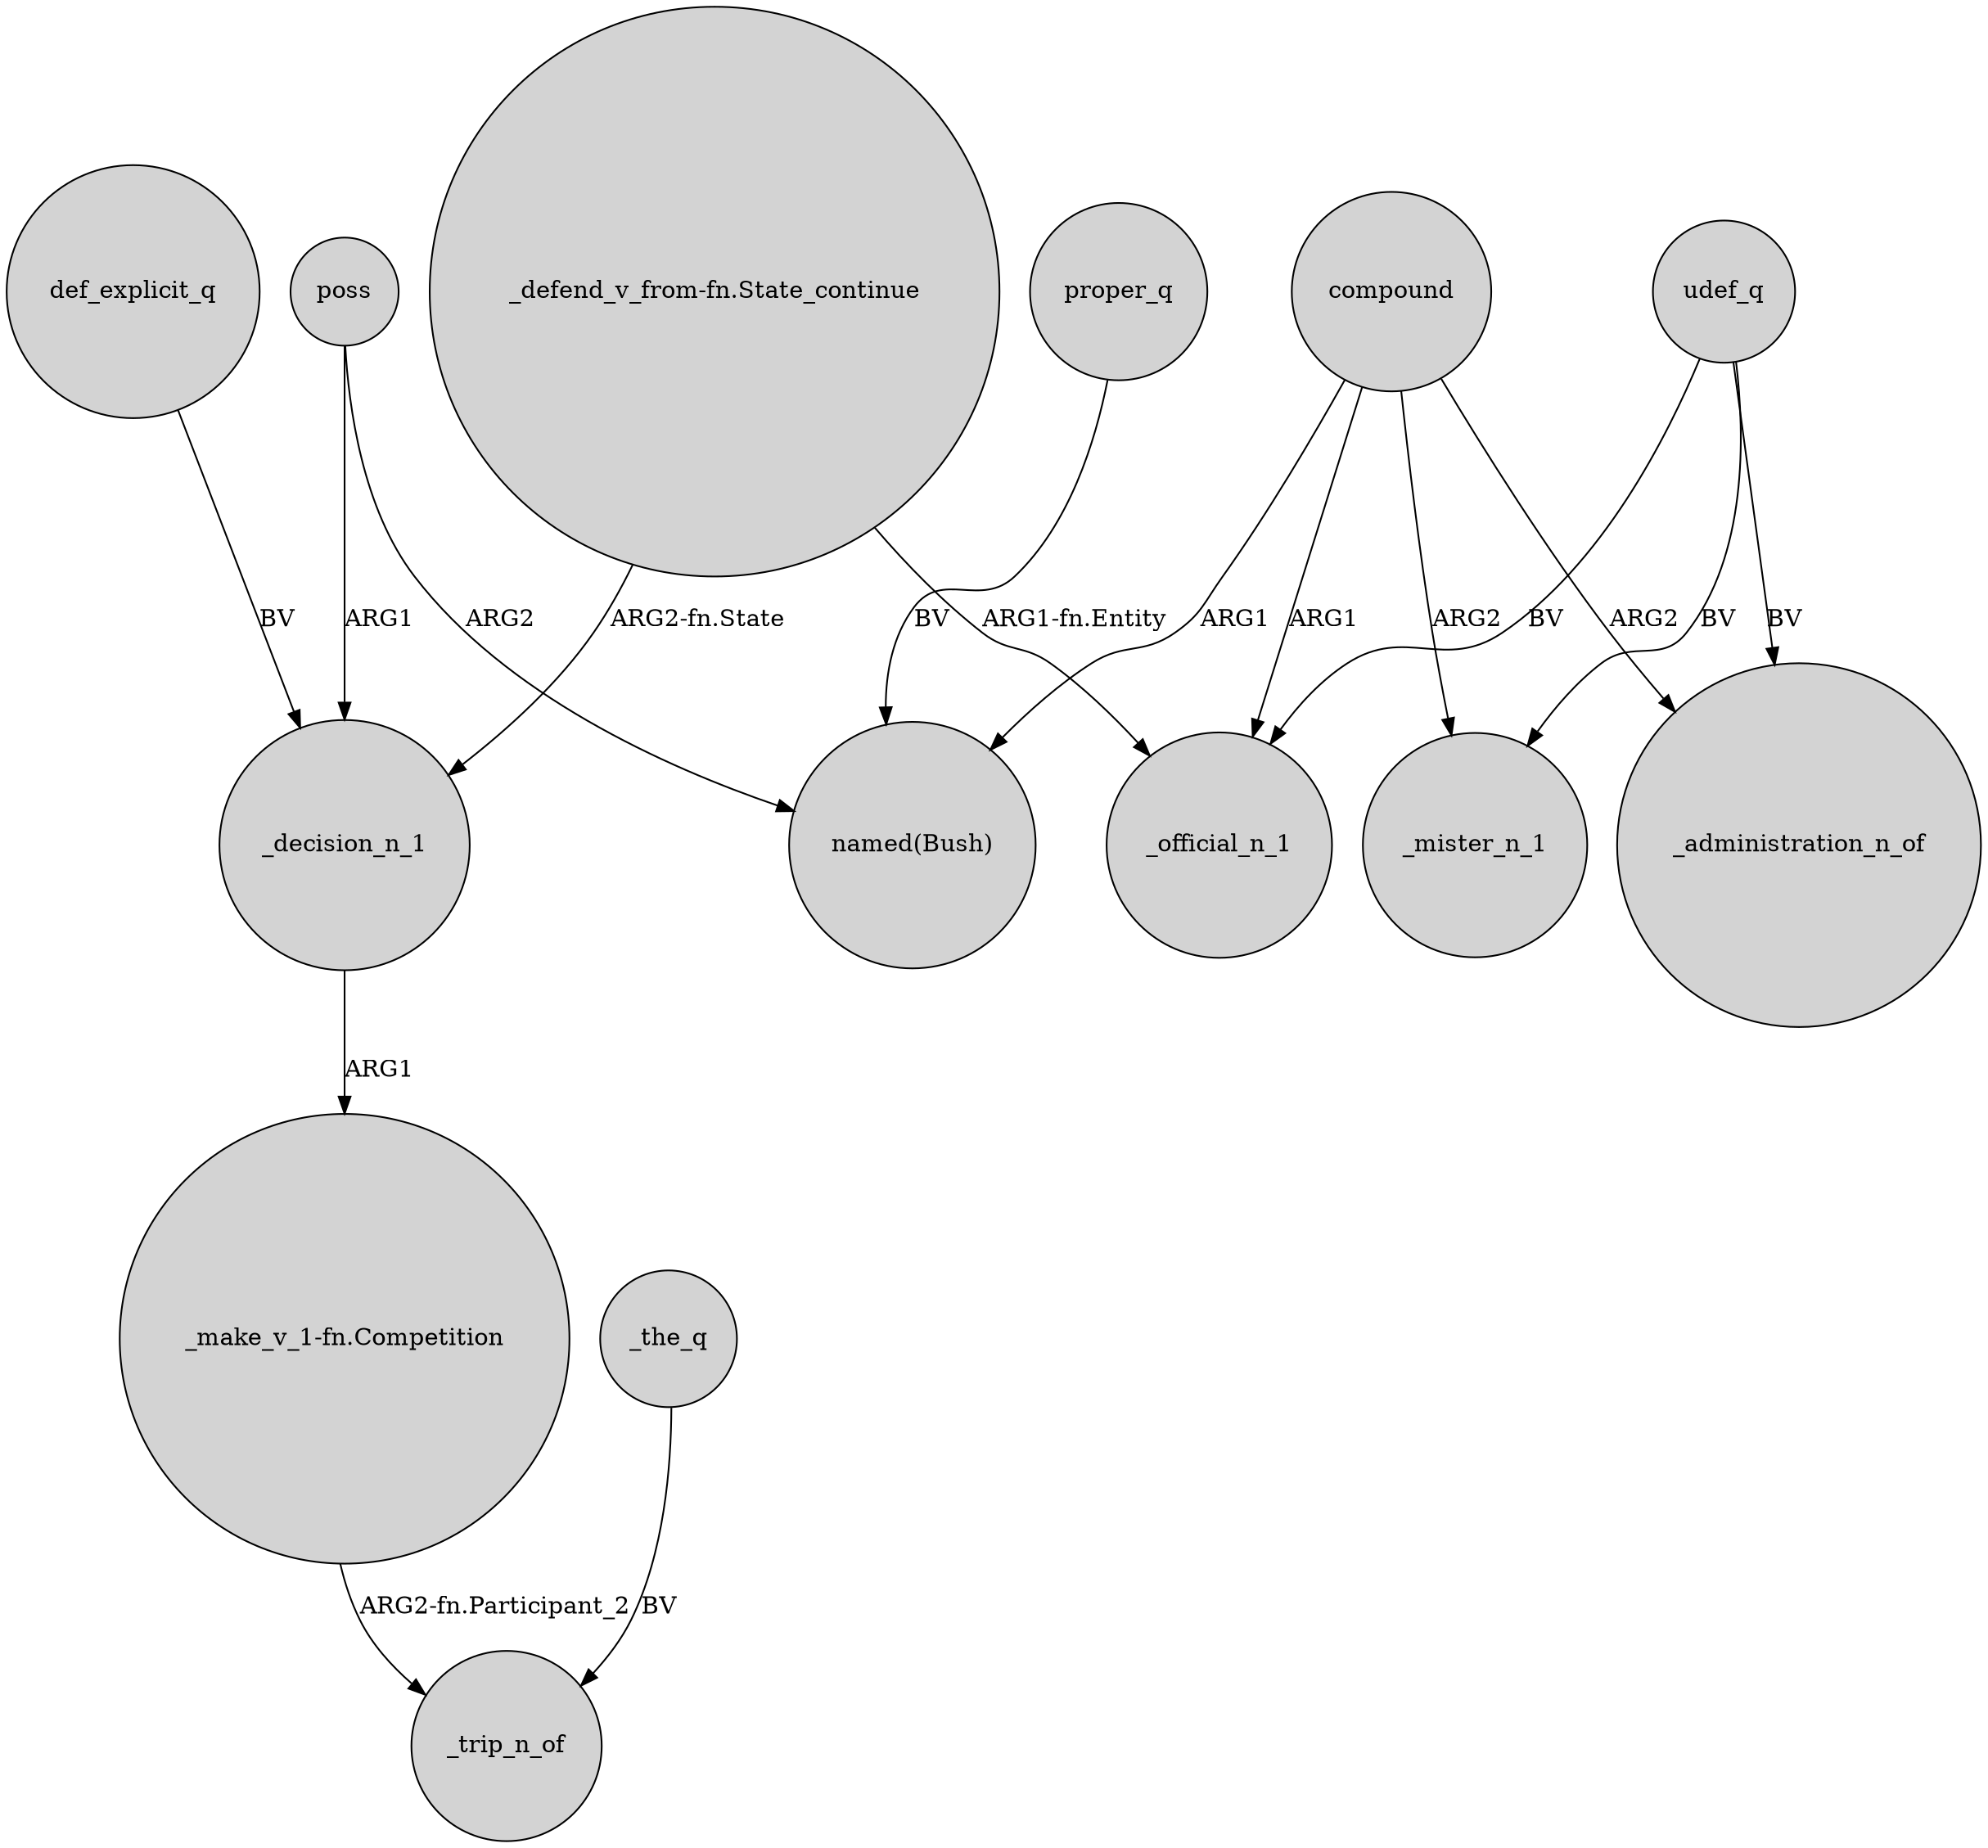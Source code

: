 digraph {
	node [shape=circle style=filled]
	def_explicit_q -> _decision_n_1 [label=BV]
	udef_q -> _administration_n_of [label=BV]
	poss -> "named(Bush)" [label=ARG2]
	udef_q -> _official_n_1 [label=BV]
	poss -> _decision_n_1 [label=ARG1]
	compound -> _mister_n_1 [label=ARG2]
	compound -> _administration_n_of [label=ARG2]
	"_defend_v_from-fn.State_continue" -> _official_n_1 [label="ARG1-fn.Entity"]
	udef_q -> _mister_n_1 [label=BV]
	compound -> _official_n_1 [label=ARG1]
	"_make_v_1-fn.Competition" -> _trip_n_of [label="ARG2-fn.Participant_2"]
	"_defend_v_from-fn.State_continue" -> _decision_n_1 [label="ARG2-fn.State"]
	compound -> "named(Bush)" [label=ARG1]
	_decision_n_1 -> "_make_v_1-fn.Competition" [label=ARG1]
	proper_q -> "named(Bush)" [label=BV]
	_the_q -> _trip_n_of [label=BV]
}
